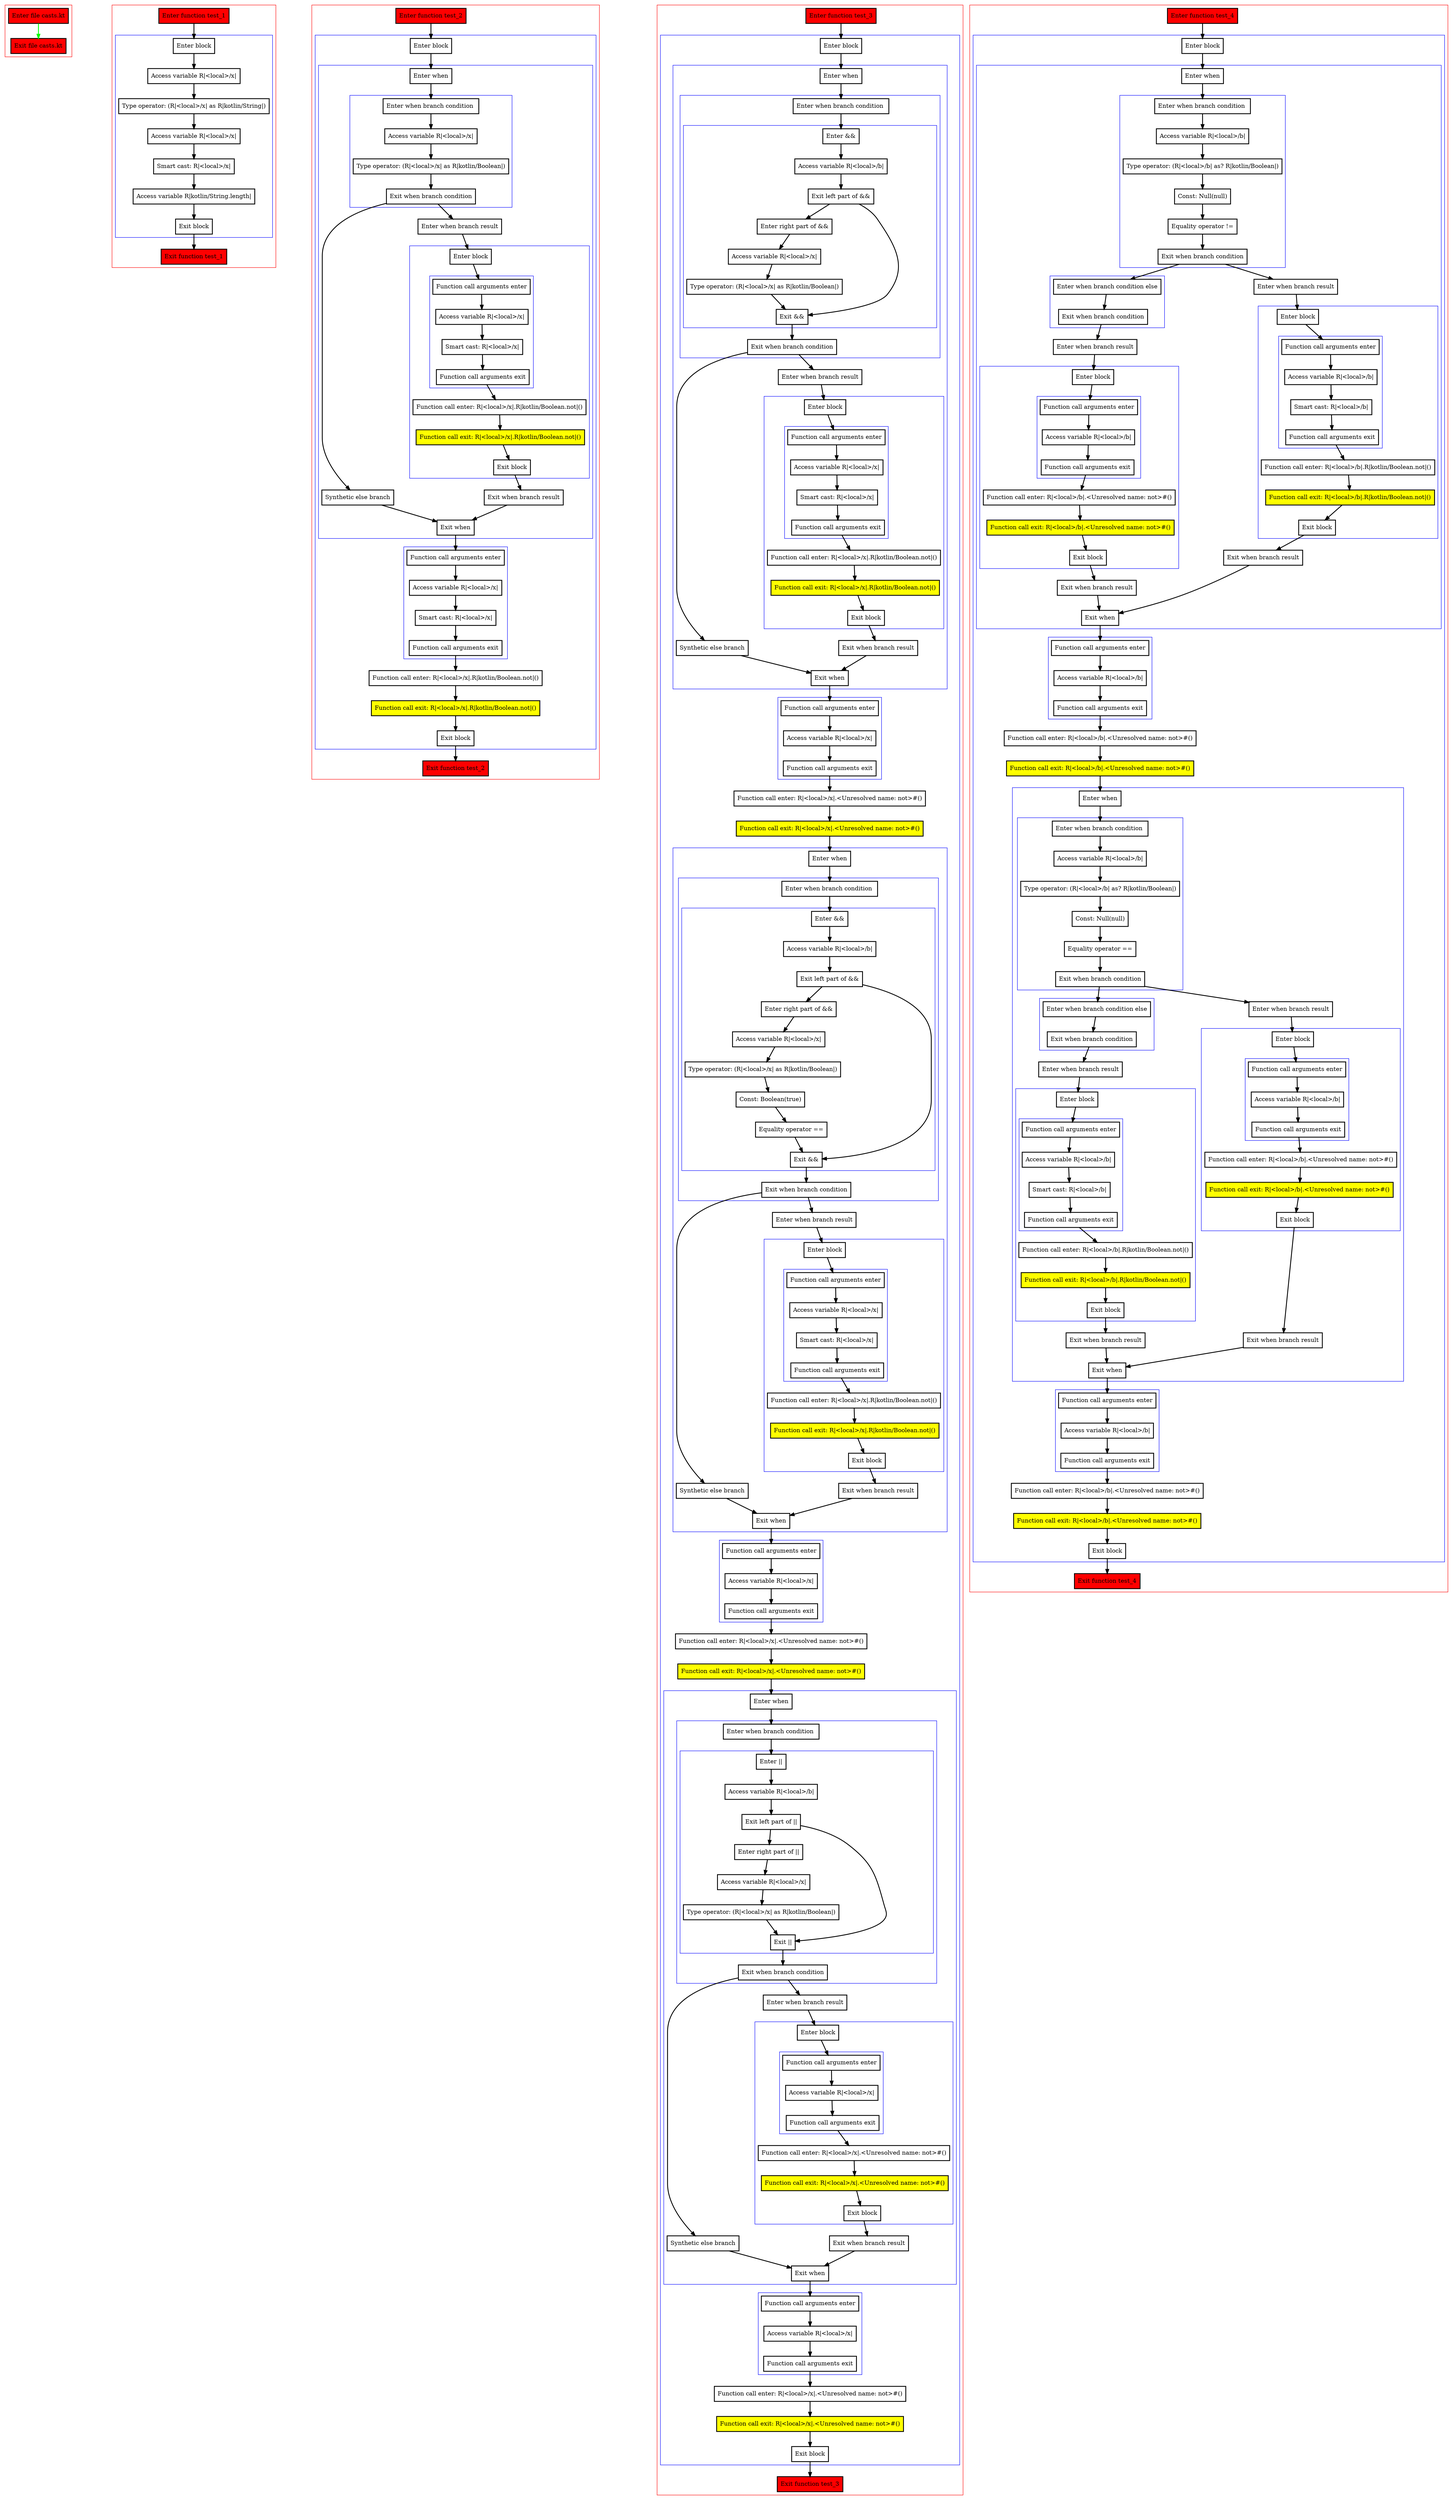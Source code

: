 digraph casts_kt {
    graph [nodesep=3]
    node [shape=box penwidth=2]
    edge [penwidth=2]

    subgraph cluster_0 {
        color=red
        0 [label="Enter file casts.kt" style="filled" fillcolor=red];
        1 [label="Exit file casts.kt" style="filled" fillcolor=red];
    }
    0 -> {1} [color=green];

    subgraph cluster_1 {
        color=red
        2 [label="Enter function test_1" style="filled" fillcolor=red];
        subgraph cluster_2 {
            color=blue
            3 [label="Enter block"];
            4 [label="Access variable R|<local>/x|"];
            5 [label="Type operator: (R|<local>/x| as R|kotlin/String|)"];
            6 [label="Access variable R|<local>/x|"];
            7 [label="Smart cast: R|<local>/x|"];
            8 [label="Access variable R|kotlin/String.length|"];
            9 [label="Exit block"];
        }
        10 [label="Exit function test_1" style="filled" fillcolor=red];
    }
    2 -> {3};
    3 -> {4};
    4 -> {5};
    5 -> {6};
    6 -> {7};
    7 -> {8};
    8 -> {9};
    9 -> {10};

    subgraph cluster_3 {
        color=red
        11 [label="Enter function test_2" style="filled" fillcolor=red];
        subgraph cluster_4 {
            color=blue
            12 [label="Enter block"];
            subgraph cluster_5 {
                color=blue
                13 [label="Enter when"];
                subgraph cluster_6 {
                    color=blue
                    14 [label="Enter when branch condition "];
                    15 [label="Access variable R|<local>/x|"];
                    16 [label="Type operator: (R|<local>/x| as R|kotlin/Boolean|)"];
                    17 [label="Exit when branch condition"];
                }
                18 [label="Synthetic else branch"];
                19 [label="Enter when branch result"];
                subgraph cluster_7 {
                    color=blue
                    20 [label="Enter block"];
                    subgraph cluster_8 {
                        color=blue
                        21 [label="Function call arguments enter"];
                        22 [label="Access variable R|<local>/x|"];
                        23 [label="Smart cast: R|<local>/x|"];
                        24 [label="Function call arguments exit"];
                    }
                    25 [label="Function call enter: R|<local>/x|.R|kotlin/Boolean.not|()"];
                    26 [label="Function call exit: R|<local>/x|.R|kotlin/Boolean.not|()" style="filled" fillcolor=yellow];
                    27 [label="Exit block"];
                }
                28 [label="Exit when branch result"];
                29 [label="Exit when"];
            }
            subgraph cluster_9 {
                color=blue
                30 [label="Function call arguments enter"];
                31 [label="Access variable R|<local>/x|"];
                32 [label="Smart cast: R|<local>/x|"];
                33 [label="Function call arguments exit"];
            }
            34 [label="Function call enter: R|<local>/x|.R|kotlin/Boolean.not|()"];
            35 [label="Function call exit: R|<local>/x|.R|kotlin/Boolean.not|()" style="filled" fillcolor=yellow];
            36 [label="Exit block"];
        }
        37 [label="Exit function test_2" style="filled" fillcolor=red];
    }
    11 -> {12};
    12 -> {13};
    13 -> {14};
    14 -> {15};
    15 -> {16};
    16 -> {17};
    17 -> {18 19};
    18 -> {29};
    19 -> {20};
    20 -> {21};
    21 -> {22};
    22 -> {23};
    23 -> {24};
    24 -> {25};
    25 -> {26};
    26 -> {27};
    27 -> {28};
    28 -> {29};
    29 -> {30};
    30 -> {31};
    31 -> {32};
    32 -> {33};
    33 -> {34};
    34 -> {35};
    35 -> {36};
    36 -> {37};

    subgraph cluster_10 {
        color=red
        38 [label="Enter function test_3" style="filled" fillcolor=red];
        subgraph cluster_11 {
            color=blue
            39 [label="Enter block"];
            subgraph cluster_12 {
                color=blue
                40 [label="Enter when"];
                subgraph cluster_13 {
                    color=blue
                    41 [label="Enter when branch condition "];
                    subgraph cluster_14 {
                        color=blue
                        42 [label="Enter &&"];
                        43 [label="Access variable R|<local>/b|"];
                        44 [label="Exit left part of &&"];
                        45 [label="Enter right part of &&"];
                        46 [label="Access variable R|<local>/x|"];
                        47 [label="Type operator: (R|<local>/x| as R|kotlin/Boolean|)"];
                        48 [label="Exit &&"];
                    }
                    49 [label="Exit when branch condition"];
                }
                50 [label="Synthetic else branch"];
                51 [label="Enter when branch result"];
                subgraph cluster_15 {
                    color=blue
                    52 [label="Enter block"];
                    subgraph cluster_16 {
                        color=blue
                        53 [label="Function call arguments enter"];
                        54 [label="Access variable R|<local>/x|"];
                        55 [label="Smart cast: R|<local>/x|"];
                        56 [label="Function call arguments exit"];
                    }
                    57 [label="Function call enter: R|<local>/x|.R|kotlin/Boolean.not|()"];
                    58 [label="Function call exit: R|<local>/x|.R|kotlin/Boolean.not|()" style="filled" fillcolor=yellow];
                    59 [label="Exit block"];
                }
                60 [label="Exit when branch result"];
                61 [label="Exit when"];
            }
            subgraph cluster_17 {
                color=blue
                62 [label="Function call arguments enter"];
                63 [label="Access variable R|<local>/x|"];
                64 [label="Function call arguments exit"];
            }
            65 [label="Function call enter: R|<local>/x|.<Unresolved name: not>#()"];
            66 [label="Function call exit: R|<local>/x|.<Unresolved name: not>#()" style="filled" fillcolor=yellow];
            subgraph cluster_18 {
                color=blue
                67 [label="Enter when"];
                subgraph cluster_19 {
                    color=blue
                    68 [label="Enter when branch condition "];
                    subgraph cluster_20 {
                        color=blue
                        69 [label="Enter &&"];
                        70 [label="Access variable R|<local>/b|"];
                        71 [label="Exit left part of &&"];
                        72 [label="Enter right part of &&"];
                        73 [label="Access variable R|<local>/x|"];
                        74 [label="Type operator: (R|<local>/x| as R|kotlin/Boolean|)"];
                        75 [label="Const: Boolean(true)"];
                        76 [label="Equality operator =="];
                        77 [label="Exit &&"];
                    }
                    78 [label="Exit when branch condition"];
                }
                79 [label="Synthetic else branch"];
                80 [label="Enter when branch result"];
                subgraph cluster_21 {
                    color=blue
                    81 [label="Enter block"];
                    subgraph cluster_22 {
                        color=blue
                        82 [label="Function call arguments enter"];
                        83 [label="Access variable R|<local>/x|"];
                        84 [label="Smart cast: R|<local>/x|"];
                        85 [label="Function call arguments exit"];
                    }
                    86 [label="Function call enter: R|<local>/x|.R|kotlin/Boolean.not|()"];
                    87 [label="Function call exit: R|<local>/x|.R|kotlin/Boolean.not|()" style="filled" fillcolor=yellow];
                    88 [label="Exit block"];
                }
                89 [label="Exit when branch result"];
                90 [label="Exit when"];
            }
            subgraph cluster_23 {
                color=blue
                91 [label="Function call arguments enter"];
                92 [label="Access variable R|<local>/x|"];
                93 [label="Function call arguments exit"];
            }
            94 [label="Function call enter: R|<local>/x|.<Unresolved name: not>#()"];
            95 [label="Function call exit: R|<local>/x|.<Unresolved name: not>#()" style="filled" fillcolor=yellow];
            subgraph cluster_24 {
                color=blue
                96 [label="Enter when"];
                subgraph cluster_25 {
                    color=blue
                    97 [label="Enter when branch condition "];
                    subgraph cluster_26 {
                        color=blue
                        98 [label="Enter ||"];
                        99 [label="Access variable R|<local>/b|"];
                        100 [label="Exit left part of ||"];
                        101 [label="Enter right part of ||"];
                        102 [label="Access variable R|<local>/x|"];
                        103 [label="Type operator: (R|<local>/x| as R|kotlin/Boolean|)"];
                        104 [label="Exit ||"];
                    }
                    105 [label="Exit when branch condition"];
                }
                106 [label="Synthetic else branch"];
                107 [label="Enter when branch result"];
                subgraph cluster_27 {
                    color=blue
                    108 [label="Enter block"];
                    subgraph cluster_28 {
                        color=blue
                        109 [label="Function call arguments enter"];
                        110 [label="Access variable R|<local>/x|"];
                        111 [label="Function call arguments exit"];
                    }
                    112 [label="Function call enter: R|<local>/x|.<Unresolved name: not>#()"];
                    113 [label="Function call exit: R|<local>/x|.<Unresolved name: not>#()" style="filled" fillcolor=yellow];
                    114 [label="Exit block"];
                }
                115 [label="Exit when branch result"];
                116 [label="Exit when"];
            }
            subgraph cluster_29 {
                color=blue
                117 [label="Function call arguments enter"];
                118 [label="Access variable R|<local>/x|"];
                119 [label="Function call arguments exit"];
            }
            120 [label="Function call enter: R|<local>/x|.<Unresolved name: not>#()"];
            121 [label="Function call exit: R|<local>/x|.<Unresolved name: not>#()" style="filled" fillcolor=yellow];
            122 [label="Exit block"];
        }
        123 [label="Exit function test_3" style="filled" fillcolor=red];
    }
    38 -> {39};
    39 -> {40};
    40 -> {41};
    41 -> {42};
    42 -> {43};
    43 -> {44};
    44 -> {45 48};
    45 -> {46};
    46 -> {47};
    47 -> {48};
    48 -> {49};
    49 -> {50 51};
    50 -> {61};
    51 -> {52};
    52 -> {53};
    53 -> {54};
    54 -> {55};
    55 -> {56};
    56 -> {57};
    57 -> {58};
    58 -> {59};
    59 -> {60};
    60 -> {61};
    61 -> {62};
    62 -> {63};
    63 -> {64};
    64 -> {65};
    65 -> {66};
    66 -> {67};
    67 -> {68};
    68 -> {69};
    69 -> {70};
    70 -> {71};
    71 -> {72 77};
    72 -> {73};
    73 -> {74};
    74 -> {75};
    75 -> {76};
    76 -> {77};
    77 -> {78};
    78 -> {79 80};
    79 -> {90};
    80 -> {81};
    81 -> {82};
    82 -> {83};
    83 -> {84};
    84 -> {85};
    85 -> {86};
    86 -> {87};
    87 -> {88};
    88 -> {89};
    89 -> {90};
    90 -> {91};
    91 -> {92};
    92 -> {93};
    93 -> {94};
    94 -> {95};
    95 -> {96};
    96 -> {97};
    97 -> {98};
    98 -> {99};
    99 -> {100};
    100 -> {101 104};
    101 -> {102};
    102 -> {103};
    103 -> {104};
    104 -> {105};
    105 -> {106 107};
    106 -> {116};
    107 -> {108};
    108 -> {109};
    109 -> {110};
    110 -> {111};
    111 -> {112};
    112 -> {113};
    113 -> {114};
    114 -> {115};
    115 -> {116};
    116 -> {117};
    117 -> {118};
    118 -> {119};
    119 -> {120};
    120 -> {121};
    121 -> {122};
    122 -> {123};

    subgraph cluster_30 {
        color=red
        124 [label="Enter function test_4" style="filled" fillcolor=red];
        subgraph cluster_31 {
            color=blue
            125 [label="Enter block"];
            subgraph cluster_32 {
                color=blue
                126 [label="Enter when"];
                subgraph cluster_33 {
                    color=blue
                    127 [label="Enter when branch condition "];
                    128 [label="Access variable R|<local>/b|"];
                    129 [label="Type operator: (R|<local>/b| as? R|kotlin/Boolean|)"];
                    130 [label="Const: Null(null)"];
                    131 [label="Equality operator !="];
                    132 [label="Exit when branch condition"];
                }
                subgraph cluster_34 {
                    color=blue
                    133 [label="Enter when branch condition else"];
                    134 [label="Exit when branch condition"];
                }
                135 [label="Enter when branch result"];
                subgraph cluster_35 {
                    color=blue
                    136 [label="Enter block"];
                    subgraph cluster_36 {
                        color=blue
                        137 [label="Function call arguments enter"];
                        138 [label="Access variable R|<local>/b|"];
                        139 [label="Function call arguments exit"];
                    }
                    140 [label="Function call enter: R|<local>/b|.<Unresolved name: not>#()"];
                    141 [label="Function call exit: R|<local>/b|.<Unresolved name: not>#()" style="filled" fillcolor=yellow];
                    142 [label="Exit block"];
                }
                143 [label="Exit when branch result"];
                144 [label="Enter when branch result"];
                subgraph cluster_37 {
                    color=blue
                    145 [label="Enter block"];
                    subgraph cluster_38 {
                        color=blue
                        146 [label="Function call arguments enter"];
                        147 [label="Access variable R|<local>/b|"];
                        148 [label="Smart cast: R|<local>/b|"];
                        149 [label="Function call arguments exit"];
                    }
                    150 [label="Function call enter: R|<local>/b|.R|kotlin/Boolean.not|()"];
                    151 [label="Function call exit: R|<local>/b|.R|kotlin/Boolean.not|()" style="filled" fillcolor=yellow];
                    152 [label="Exit block"];
                }
                153 [label="Exit when branch result"];
                154 [label="Exit when"];
            }
            subgraph cluster_39 {
                color=blue
                155 [label="Function call arguments enter"];
                156 [label="Access variable R|<local>/b|"];
                157 [label="Function call arguments exit"];
            }
            158 [label="Function call enter: R|<local>/b|.<Unresolved name: not>#()"];
            159 [label="Function call exit: R|<local>/b|.<Unresolved name: not>#()" style="filled" fillcolor=yellow];
            subgraph cluster_40 {
                color=blue
                160 [label="Enter when"];
                subgraph cluster_41 {
                    color=blue
                    161 [label="Enter when branch condition "];
                    162 [label="Access variable R|<local>/b|"];
                    163 [label="Type operator: (R|<local>/b| as? R|kotlin/Boolean|)"];
                    164 [label="Const: Null(null)"];
                    165 [label="Equality operator =="];
                    166 [label="Exit when branch condition"];
                }
                subgraph cluster_42 {
                    color=blue
                    167 [label="Enter when branch condition else"];
                    168 [label="Exit when branch condition"];
                }
                169 [label="Enter when branch result"];
                subgraph cluster_43 {
                    color=blue
                    170 [label="Enter block"];
                    subgraph cluster_44 {
                        color=blue
                        171 [label="Function call arguments enter"];
                        172 [label="Access variable R|<local>/b|"];
                        173 [label="Smart cast: R|<local>/b|"];
                        174 [label="Function call arguments exit"];
                    }
                    175 [label="Function call enter: R|<local>/b|.R|kotlin/Boolean.not|()"];
                    176 [label="Function call exit: R|<local>/b|.R|kotlin/Boolean.not|()" style="filled" fillcolor=yellow];
                    177 [label="Exit block"];
                }
                178 [label="Exit when branch result"];
                179 [label="Enter when branch result"];
                subgraph cluster_45 {
                    color=blue
                    180 [label="Enter block"];
                    subgraph cluster_46 {
                        color=blue
                        181 [label="Function call arguments enter"];
                        182 [label="Access variable R|<local>/b|"];
                        183 [label="Function call arguments exit"];
                    }
                    184 [label="Function call enter: R|<local>/b|.<Unresolved name: not>#()"];
                    185 [label="Function call exit: R|<local>/b|.<Unresolved name: not>#()" style="filled" fillcolor=yellow];
                    186 [label="Exit block"];
                }
                187 [label="Exit when branch result"];
                188 [label="Exit when"];
            }
            subgraph cluster_47 {
                color=blue
                189 [label="Function call arguments enter"];
                190 [label="Access variable R|<local>/b|"];
                191 [label="Function call arguments exit"];
            }
            192 [label="Function call enter: R|<local>/b|.<Unresolved name: not>#()"];
            193 [label="Function call exit: R|<local>/b|.<Unresolved name: not>#()" style="filled" fillcolor=yellow];
            194 [label="Exit block"];
        }
        195 [label="Exit function test_4" style="filled" fillcolor=red];
    }
    124 -> {125};
    125 -> {126};
    126 -> {127};
    127 -> {128};
    128 -> {129};
    129 -> {130};
    130 -> {131};
    131 -> {132};
    132 -> {133 144};
    133 -> {134};
    134 -> {135};
    135 -> {136};
    136 -> {137};
    137 -> {138};
    138 -> {139};
    139 -> {140};
    140 -> {141};
    141 -> {142};
    142 -> {143};
    143 -> {154};
    144 -> {145};
    145 -> {146};
    146 -> {147};
    147 -> {148};
    148 -> {149};
    149 -> {150};
    150 -> {151};
    151 -> {152};
    152 -> {153};
    153 -> {154};
    154 -> {155};
    155 -> {156};
    156 -> {157};
    157 -> {158};
    158 -> {159};
    159 -> {160};
    160 -> {161};
    161 -> {162};
    162 -> {163};
    163 -> {164};
    164 -> {165};
    165 -> {166};
    166 -> {167 179};
    167 -> {168};
    168 -> {169};
    169 -> {170};
    170 -> {171};
    171 -> {172};
    172 -> {173};
    173 -> {174};
    174 -> {175};
    175 -> {176};
    176 -> {177};
    177 -> {178};
    178 -> {188};
    179 -> {180};
    180 -> {181};
    181 -> {182};
    182 -> {183};
    183 -> {184};
    184 -> {185};
    185 -> {186};
    186 -> {187};
    187 -> {188};
    188 -> {189};
    189 -> {190};
    190 -> {191};
    191 -> {192};
    192 -> {193};
    193 -> {194};
    194 -> {195};

}

